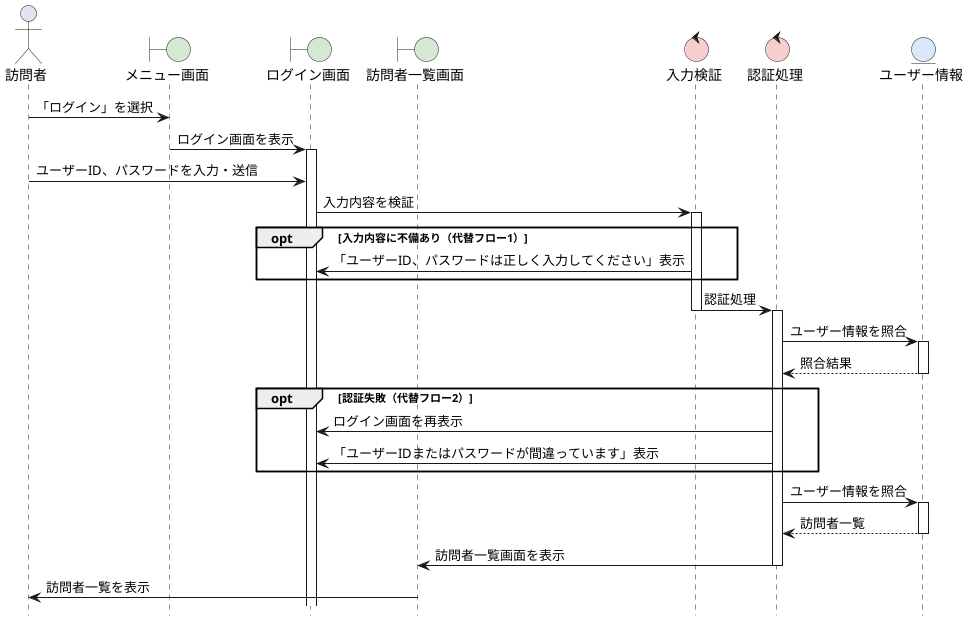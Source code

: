 @startuml Web訪問者システム-ログインシーケンス図
hide footbox
skinparam boundaryBackgroundColor #D5E8D4
skinparam controlBackgroundColor  #F8CECC
skinparam entityBackgroundColor   #DAE8FC

actor 訪問者 as A
boundary メニュー画面 as B1
boundary ログイン画面 as B2
boundary 訪問者一覧画面 as B3
control 入力検証 as C1
control 認証処理 as C2
entity ユーザー情報 as E

A -> B1: 「ログイン」を選択
B1 -> B2: ログイン画面を表示
activate B2

A -> B2: ユーザーID、パスワードを入力・送信
B2 -> C1: 入力内容を検証
activate C1

opt 入力内容に不備あり（代替フロー1）
    C1 -> B2: 「ユーザーID、パスワードは正しく入力してください」表示
    
end

C1 -> C2: 認証処理
deactivate C1
activate C2

C2 -> E: ユーザー情報を照合
activate E
E --> C2: 照合結果
deactivate E

opt 認証失敗（代替フロー2）
    C2 -> B2: ログイン画面を再表示
    C2 -> B2: 「ユーザーIDまたはパスワードが間違っています」表示
end

C2 -> E: ユーザー情報を照合
activate E
E --> C2: 訪問者一覧
deactivate E

C2 -> B3: 訪問者一覧画面を表示
deactivate C2
B3 -> A: 訪問者一覧を表示

@enduml

